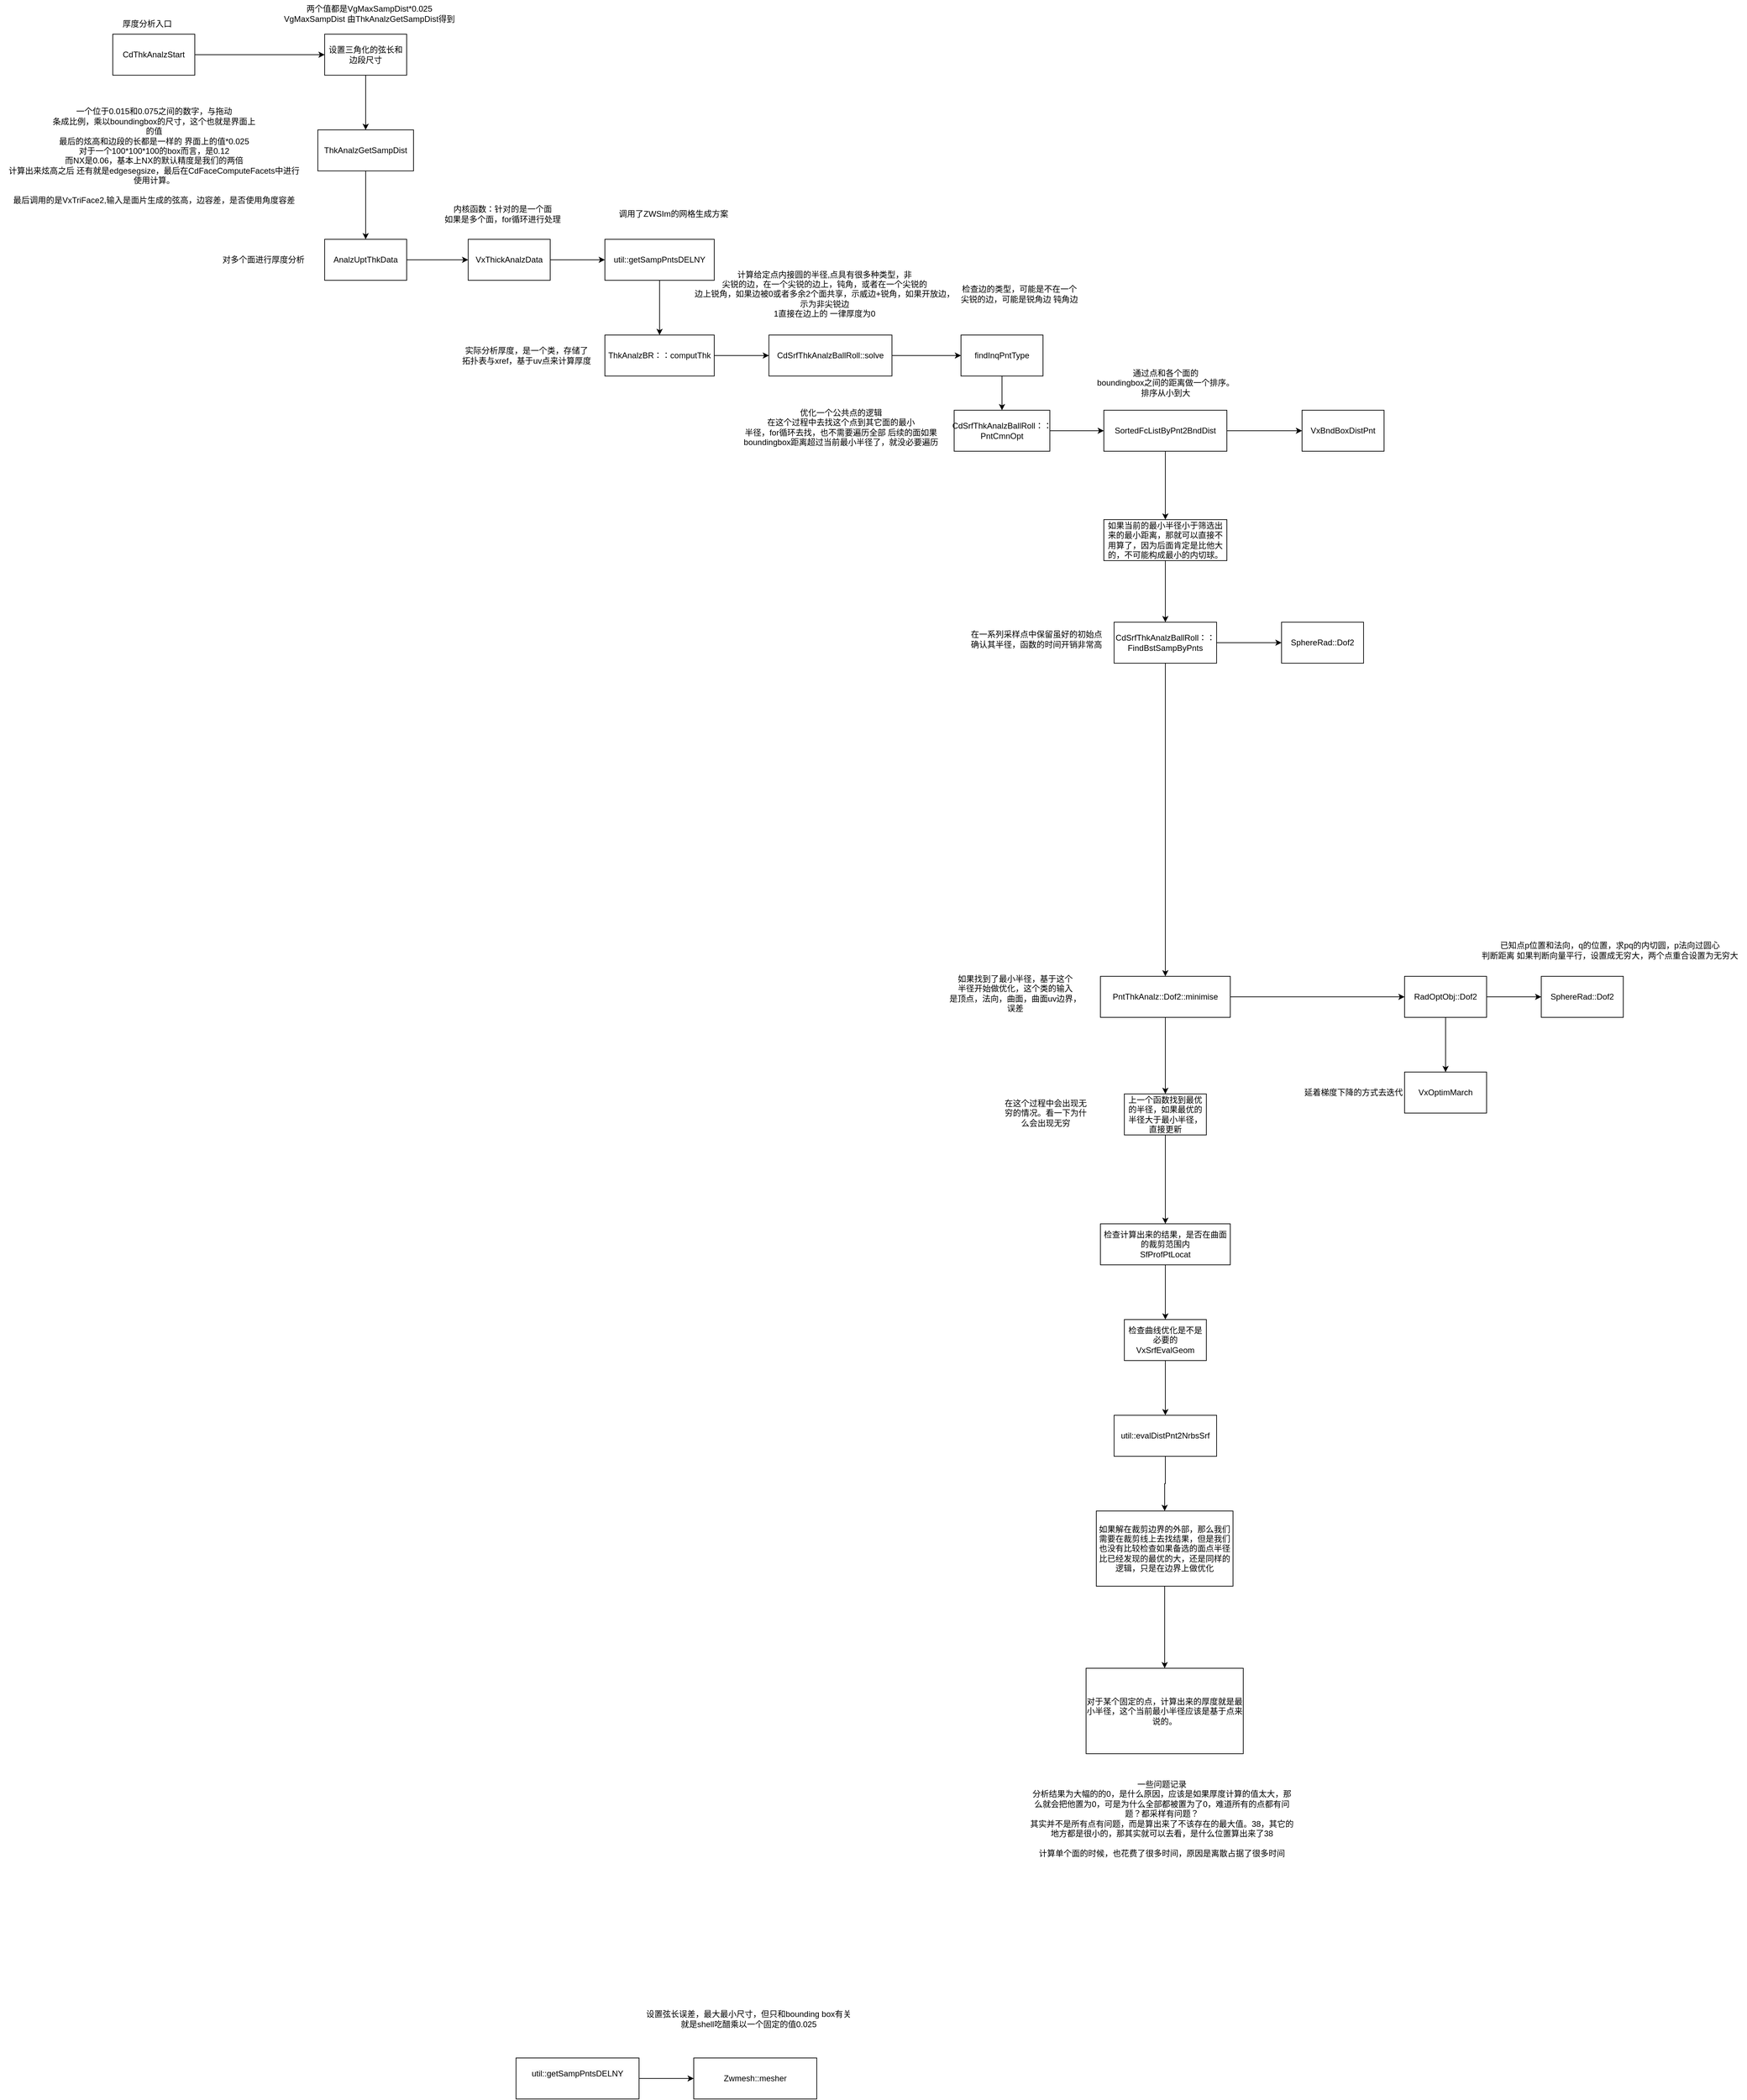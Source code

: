 <mxfile version="26.1.1">
  <diagram name="第 1 页" id="dV9d5kfHoJYqryXLZVpb">
    <mxGraphModel dx="1781" dy="1826" grid="1" gridSize="10" guides="1" tooltips="1" connect="1" arrows="1" fold="1" page="1" pageScale="1" pageWidth="827" pageHeight="1169" math="0" shadow="0">
      <root>
        <mxCell id="0" />
        <mxCell id="1" parent="0" />
        <mxCell id="CfAGBnT5n9i4eeg3r3g5-7" value="" style="edgeStyle=orthogonalEdgeStyle;rounded=0;orthogonalLoop=1;jettySize=auto;html=1;" parent="1" source="aT8bgAMm1Phkdu1ahp4j-1" target="CfAGBnT5n9i4eeg3r3g5-6" edge="1">
          <mxGeometry relative="1" as="geometry" />
        </mxCell>
        <mxCell id="aT8bgAMm1Phkdu1ahp4j-1" value="CdThkAnalzStart" style="rounded=0;whiteSpace=wrap;html=1;" parent="1" vertex="1">
          <mxGeometry y="-10" width="120" height="60" as="geometry" />
        </mxCell>
        <mxCell id="aT8bgAMm1Phkdu1ahp4j-2" value="厚度分析入口" style="text;html=1;align=center;verticalAlign=middle;resizable=0;points=[];autosize=1;strokeColor=none;fillColor=none;" parent="1" vertex="1">
          <mxGeometry y="-40" width="100" height="30" as="geometry" />
        </mxCell>
        <mxCell id="aT8bgAMm1Phkdu1ahp4j-3" value="内核函数：针对的是一个面&lt;div&gt;如果是多个面，for循环进行处理&lt;/div&gt;" style="text;html=1;align=center;verticalAlign=middle;resizable=0;points=[];autosize=1;strokeColor=none;fillColor=none;" parent="1" vertex="1">
          <mxGeometry x="475" y="233" width="190" height="40" as="geometry" />
        </mxCell>
        <mxCell id="aT8bgAMm1Phkdu1ahp4j-6" value="" style="edgeStyle=orthogonalEdgeStyle;rounded=0;orthogonalLoop=1;jettySize=auto;html=1;" parent="1" source="aT8bgAMm1Phkdu1ahp4j-4" target="aT8bgAMm1Phkdu1ahp4j-5" edge="1">
          <mxGeometry relative="1" as="geometry" />
        </mxCell>
        <mxCell id="aT8bgAMm1Phkdu1ahp4j-4" value="VxThickAnalzData" style="rounded=0;whiteSpace=wrap;html=1;" parent="1" vertex="1">
          <mxGeometry x="520" y="290" width="120" height="60" as="geometry" />
        </mxCell>
        <mxCell id="aT8bgAMm1Phkdu1ahp4j-9" value="" style="edgeStyle=orthogonalEdgeStyle;rounded=0;orthogonalLoop=1;jettySize=auto;html=1;" parent="1" source="aT8bgAMm1Phkdu1ahp4j-5" target="aT8bgAMm1Phkdu1ahp4j-8" edge="1">
          <mxGeometry relative="1" as="geometry" />
        </mxCell>
        <mxCell id="aT8bgAMm1Phkdu1ahp4j-5" value="util::getSampPntsDELNY" style="whiteSpace=wrap;html=1;rounded=0;" parent="1" vertex="1">
          <mxGeometry x="720" y="290" width="160" height="60" as="geometry" />
        </mxCell>
        <mxCell id="aT8bgAMm1Phkdu1ahp4j-7" value="调用了ZWSIm的网格生成方案" style="text;html=1;align=center;verticalAlign=middle;resizable=0;points=[];autosize=1;strokeColor=none;fillColor=none;" parent="1" vertex="1">
          <mxGeometry x="730" y="238" width="180" height="30" as="geometry" />
        </mxCell>
        <mxCell id="aT8bgAMm1Phkdu1ahp4j-12" value="" style="edgeStyle=orthogonalEdgeStyle;rounded=0;orthogonalLoop=1;jettySize=auto;html=1;" parent="1" source="aT8bgAMm1Phkdu1ahp4j-8" target="aT8bgAMm1Phkdu1ahp4j-11" edge="1">
          <mxGeometry relative="1" as="geometry" />
        </mxCell>
        <mxCell id="aT8bgAMm1Phkdu1ahp4j-8" value="ThkAnalzBR：：computThk" style="whiteSpace=wrap;html=1;rounded=0;" parent="1" vertex="1">
          <mxGeometry x="720" y="430" width="160" height="60" as="geometry" />
        </mxCell>
        <mxCell id="aT8bgAMm1Phkdu1ahp4j-10" value="实际分析厚度，是一个类，存储了&lt;div&gt;拓扑表与xref，基于uv点来计算厚度&lt;/div&gt;" style="text;html=1;align=center;verticalAlign=middle;resizable=0;points=[];autosize=1;strokeColor=none;fillColor=none;" parent="1" vertex="1">
          <mxGeometry x="500" y="440" width="210" height="40" as="geometry" />
        </mxCell>
        <mxCell id="0MYZi5OnE9yP6dwaYLyv-3" value="" style="edgeStyle=orthogonalEdgeStyle;rounded=0;orthogonalLoop=1;jettySize=auto;html=1;" parent="1" source="aT8bgAMm1Phkdu1ahp4j-11" target="0MYZi5OnE9yP6dwaYLyv-2" edge="1">
          <mxGeometry relative="1" as="geometry" />
        </mxCell>
        <mxCell id="aT8bgAMm1Phkdu1ahp4j-11" value="CdSrfThkAnalzBallRoll::solve" style="whiteSpace=wrap;html=1;rounded=0;" parent="1" vertex="1">
          <mxGeometry x="960" y="430" width="180" height="60" as="geometry" />
        </mxCell>
        <mxCell id="oxWk2cqith01Cq_rCvkJ-1" value="计算给定点内接圆的半径,点具有很多种类型，非&lt;div&gt;尖锐的边，在一个尖锐的边上，钝角，或者在一个尖锐的&lt;/div&gt;&lt;div&gt;边上锐角，如果边被0或者多余2个面共享，示威边+锐角，如果开放边，&lt;/div&gt;&lt;div&gt;示为非尖锐边&lt;/div&gt;&lt;div&gt;1直接在边上的 一律厚度为0&lt;/div&gt;" style="text;html=1;align=center;verticalAlign=middle;resizable=0;points=[];autosize=1;strokeColor=none;fillColor=none;" parent="1" vertex="1">
          <mxGeometry x="841" y="325" width="400" height="90" as="geometry" />
        </mxCell>
        <mxCell id="oxWk2cqith01Cq_rCvkJ-6" value="" style="edgeStyle=orthogonalEdgeStyle;rounded=0;orthogonalLoop=1;jettySize=auto;html=1;" parent="1" source="oxWk2cqith01Cq_rCvkJ-2" target="oxWk2cqith01Cq_rCvkJ-5" edge="1">
          <mxGeometry relative="1" as="geometry" />
        </mxCell>
        <mxCell id="oxWk2cqith01Cq_rCvkJ-2" value="CdSrfThkAnalzBallRoll：：PntCmnOpt" style="whiteSpace=wrap;html=1;rounded=0;" parent="1" vertex="1">
          <mxGeometry x="1231" y="540" width="140" height="60" as="geometry" />
        </mxCell>
        <mxCell id="oxWk2cqith01Cq_rCvkJ-4" value="优化一个公共点的逻辑&lt;div&gt;在这个过程中去找这个点到其它面的最小&lt;/div&gt;&lt;div&gt;半径，for循环去找，也不需要遍历全部 后续的面如果&lt;/div&gt;&lt;div&gt;boundingbox距离超过当前最小半径了，就没必要遍历&lt;/div&gt;" style="text;html=1;align=center;verticalAlign=middle;resizable=0;points=[];autosize=1;strokeColor=none;fillColor=none;" parent="1" vertex="1">
          <mxGeometry x="910" y="530" width="310" height="70" as="geometry" />
        </mxCell>
        <mxCell id="oxWk2cqith01Cq_rCvkJ-9" value="" style="edgeStyle=orthogonalEdgeStyle;rounded=0;orthogonalLoop=1;jettySize=auto;html=1;" parent="1" source="oxWk2cqith01Cq_rCvkJ-5" target="oxWk2cqith01Cq_rCvkJ-8" edge="1">
          <mxGeometry relative="1" as="geometry" />
        </mxCell>
        <mxCell id="0MYZi5OnE9yP6dwaYLyv-15" value="" style="edgeStyle=orthogonalEdgeStyle;rounded=0;orthogonalLoop=1;jettySize=auto;html=1;" parent="1" source="oxWk2cqith01Cq_rCvkJ-5" target="0MYZi5OnE9yP6dwaYLyv-14" edge="1">
          <mxGeometry relative="1" as="geometry" />
        </mxCell>
        <mxCell id="oxWk2cqith01Cq_rCvkJ-5" value="SortedFcListByPnt2BndDist" style="whiteSpace=wrap;html=1;rounded=0;" parent="1" vertex="1">
          <mxGeometry x="1450" y="540" width="180" height="60" as="geometry" />
        </mxCell>
        <mxCell id="oxWk2cqith01Cq_rCvkJ-7" value="通过点和各个面的&lt;div&gt;boundingbox之间的距离做一个排序。&lt;/div&gt;&lt;div&gt;排序从小到大&lt;/div&gt;" style="text;html=1;align=center;verticalAlign=middle;resizable=0;points=[];autosize=1;strokeColor=none;fillColor=none;" parent="1" vertex="1">
          <mxGeometry x="1430" y="470" width="220" height="60" as="geometry" />
        </mxCell>
        <mxCell id="oxWk2cqith01Cq_rCvkJ-11" value="" style="edgeStyle=orthogonalEdgeStyle;rounded=0;orthogonalLoop=1;jettySize=auto;html=1;" parent="1" source="oxWk2cqith01Cq_rCvkJ-8" target="oxWk2cqith01Cq_rCvkJ-10" edge="1">
          <mxGeometry relative="1" as="geometry" />
        </mxCell>
        <mxCell id="oxWk2cqith01Cq_rCvkJ-8" value="如果当前的最小半径小于筛选出来的最小距离，那就可以直接不用算了，因为后面肯定是比他大的，不可能构成最小的内切球。" style="whiteSpace=wrap;html=1;rounded=0;" parent="1" vertex="1">
          <mxGeometry x="1450" y="700" width="180" height="60" as="geometry" />
        </mxCell>
        <mxCell id="oxWk2cqith01Cq_rCvkJ-14" value="" style="edgeStyle=orthogonalEdgeStyle;rounded=0;orthogonalLoop=1;jettySize=auto;html=1;" parent="1" source="oxWk2cqith01Cq_rCvkJ-10" target="oxWk2cqith01Cq_rCvkJ-13" edge="1">
          <mxGeometry relative="1" as="geometry" />
        </mxCell>
        <mxCell id="0MYZi5OnE9yP6dwaYLyv-7" value="" style="edgeStyle=orthogonalEdgeStyle;rounded=0;orthogonalLoop=1;jettySize=auto;html=1;" parent="1" source="oxWk2cqith01Cq_rCvkJ-10" target="0MYZi5OnE9yP6dwaYLyv-6" edge="1">
          <mxGeometry relative="1" as="geometry" />
        </mxCell>
        <mxCell id="oxWk2cqith01Cq_rCvkJ-10" value="CdSrfThkAnalzBallRoll：：FindBstSampByPnts" style="rounded=0;whiteSpace=wrap;html=1;" parent="1" vertex="1">
          <mxGeometry x="1465" y="850" width="150" height="60" as="geometry" />
        </mxCell>
        <mxCell id="oxWk2cqith01Cq_rCvkJ-12" value="在一系列采样点中保留虽好的初始点&lt;div&gt;确认其半径，函数的时间开销非常高&lt;/div&gt;" style="text;html=1;align=center;verticalAlign=middle;resizable=0;points=[];autosize=1;strokeColor=none;fillColor=none;" parent="1" vertex="1">
          <mxGeometry x="1241" y="855" width="220" height="40" as="geometry" />
        </mxCell>
        <mxCell id="oxWk2cqith01Cq_rCvkJ-23" value="" style="edgeStyle=orthogonalEdgeStyle;rounded=0;orthogonalLoop=1;jettySize=auto;html=1;" parent="1" source="oxWk2cqith01Cq_rCvkJ-13" target="oxWk2cqith01Cq_rCvkJ-22" edge="1">
          <mxGeometry relative="1" as="geometry" />
        </mxCell>
        <mxCell id="_6llvSVugQZKgMcLOzzU-2" value="" style="edgeStyle=orthogonalEdgeStyle;rounded=0;orthogonalLoop=1;jettySize=auto;html=1;" parent="1" source="oxWk2cqith01Cq_rCvkJ-13" target="_6llvSVugQZKgMcLOzzU-1" edge="1">
          <mxGeometry relative="1" as="geometry" />
        </mxCell>
        <mxCell id="oxWk2cqith01Cq_rCvkJ-13" value="PntThkAnalz::Dof2::minimise" style="rounded=0;whiteSpace=wrap;html=1;" parent="1" vertex="1">
          <mxGeometry x="1445" y="1368" width="190" height="60" as="geometry" />
        </mxCell>
        <mxCell id="oxWk2cqith01Cq_rCvkJ-15" value="如果找到了最小半径，基于这个&lt;div&gt;半径开始做优化，这个类的输入&lt;/div&gt;&lt;div&gt;是顶点，法向，曲面，曲面uv边界，&lt;/div&gt;&lt;div&gt;误差&lt;/div&gt;" style="text;html=1;align=center;verticalAlign=middle;resizable=0;points=[];autosize=1;strokeColor=none;fillColor=none;" parent="1" vertex="1">
          <mxGeometry x="1210" y="1358" width="220" height="70" as="geometry" />
        </mxCell>
        <mxCell id="0MYZi5OnE9yP6dwaYLyv-9" value="" style="edgeStyle=orthogonalEdgeStyle;rounded=0;orthogonalLoop=1;jettySize=auto;html=1;" parent="1" source="oxWk2cqith01Cq_rCvkJ-16" target="0MYZi5OnE9yP6dwaYLyv-8" edge="1">
          <mxGeometry relative="1" as="geometry" />
        </mxCell>
        <mxCell id="oxWk2cqith01Cq_rCvkJ-16" value="检查计算出来的结果，是否在曲面的裁剪范围内&lt;div&gt;SfProfPtLocat&lt;/div&gt;" style="rounded=0;whiteSpace=wrap;html=1;" parent="1" vertex="1">
          <mxGeometry x="1445" y="1730" width="190" height="60" as="geometry" />
        </mxCell>
        <mxCell id="oxWk2cqith01Cq_rCvkJ-21" value="" style="edgeStyle=orthogonalEdgeStyle;rounded=0;orthogonalLoop=1;jettySize=auto;html=1;" parent="1" source="oxWk2cqith01Cq_rCvkJ-18" target="oxWk2cqith01Cq_rCvkJ-20" edge="1">
          <mxGeometry relative="1" as="geometry" />
        </mxCell>
        <mxCell id="oxWk2cqith01Cq_rCvkJ-18" value="如果解在裁剪边界的外部，那么我们需要在裁剪线上去找结果，但是我们也没有比较检查如果备选的面点半径比已经发现的最优的大，还是同样的逻辑，只是在边界上做优化" style="whiteSpace=wrap;html=1;rounded=0;" parent="1" vertex="1">
          <mxGeometry x="1439" y="2150" width="200" height="110" as="geometry" />
        </mxCell>
        <mxCell id="oxWk2cqith01Cq_rCvkJ-20" value="对于某个固定的点，计算出来的厚度就是最小半径，这个当前最小半径应该是基于点来说的。" style="whiteSpace=wrap;html=1;rounded=0;" parent="1" vertex="1">
          <mxGeometry x="1424" y="2380" width="230" height="125" as="geometry" />
        </mxCell>
        <mxCell id="oxWk2cqith01Cq_rCvkJ-25" value="" style="edgeStyle=orthogonalEdgeStyle;rounded=0;orthogonalLoop=1;jettySize=auto;html=1;" parent="1" source="oxWk2cqith01Cq_rCvkJ-22" target="oxWk2cqith01Cq_rCvkJ-24" edge="1">
          <mxGeometry relative="1" as="geometry" />
        </mxCell>
        <mxCell id="oxWk2cqith01Cq_rCvkJ-28" value="" style="edgeStyle=orthogonalEdgeStyle;rounded=0;orthogonalLoop=1;jettySize=auto;html=1;" parent="1" source="oxWk2cqith01Cq_rCvkJ-22" target="oxWk2cqith01Cq_rCvkJ-27" edge="1">
          <mxGeometry relative="1" as="geometry" />
        </mxCell>
        <mxCell id="oxWk2cqith01Cq_rCvkJ-22" value="RadOptObj::Dof2" style="whiteSpace=wrap;html=1;rounded=0;" parent="1" vertex="1">
          <mxGeometry x="1890" y="1368" width="120" height="60" as="geometry" />
        </mxCell>
        <mxCell id="oxWk2cqith01Cq_rCvkJ-24" value="VxOptimMarch" style="whiteSpace=wrap;html=1;rounded=0;" parent="1" vertex="1">
          <mxGeometry x="1890" y="1508" width="120" height="60" as="geometry" />
        </mxCell>
        <mxCell id="oxWk2cqith01Cq_rCvkJ-26" value="延着梯度下降的方式去迭代" style="text;html=1;align=center;verticalAlign=middle;resizable=0;points=[];autosize=1;strokeColor=none;fillColor=none;" parent="1" vertex="1">
          <mxGeometry x="1730" y="1523" width="170" height="30" as="geometry" />
        </mxCell>
        <mxCell id="oxWk2cqith01Cq_rCvkJ-27" value="SphereRad::Dof2" style="whiteSpace=wrap;html=1;rounded=0;" parent="1" vertex="1">
          <mxGeometry x="2090" y="1368" width="120" height="60" as="geometry" />
        </mxCell>
        <mxCell id="oxWk2cqith01Cq_rCvkJ-29" value="已知点p位置和法向，q的位置，求pq的内切圆，p法向过圆心&lt;div&gt;判断距离 如果判断向量平行，设置成无穷大，两个点重合设置为无穷大&lt;/div&gt;" style="text;html=1;align=center;verticalAlign=middle;resizable=0;points=[];autosize=1;strokeColor=none;fillColor=none;" parent="1" vertex="1">
          <mxGeometry x="1990" y="1310" width="400" height="40" as="geometry" />
        </mxCell>
        <mxCell id="aNSUIMKmmiX07PX_70v_-1" value="一些问题记录&lt;div&gt;分析结果为大幅的的0，是什么原因，应该是如果厚度计算的值太大，那么就会把他置为0，可是为什么全部都被置为了0，难道所有的点都有问题？都采样有问题？&lt;/div&gt;&lt;div&gt;其实并不是所有点有问题，而是算出来了不该存在的最大值。38，其它的地方都是很小的，那其实就可以去看，是什么位置算出来了38&lt;/div&gt;&lt;div&gt;&lt;br&gt;&lt;/div&gt;&lt;div&gt;计算单个面的时候，也花费了很多时间，原因是离散占据了很多时间&lt;/div&gt;" style="text;html=1;align=center;verticalAlign=middle;whiteSpace=wrap;rounded=0;" parent="1" vertex="1">
          <mxGeometry x="1340" y="2530" width="390" height="140" as="geometry" />
        </mxCell>
        <mxCell id="_6llvSVugQZKgMcLOzzU-4" value="" style="edgeStyle=orthogonalEdgeStyle;rounded=0;orthogonalLoop=1;jettySize=auto;html=1;" parent="1" source="_6llvSVugQZKgMcLOzzU-1" edge="1">
          <mxGeometry relative="1" as="geometry">
            <mxPoint x="1540" y="1730" as="targetPoint" />
          </mxGeometry>
        </mxCell>
        <mxCell id="_6llvSVugQZKgMcLOzzU-1" value="上一个函数找到最优的半径，如果最优的半径大于最小半径，直接更新" style="rounded=0;whiteSpace=wrap;html=1;" parent="1" vertex="1">
          <mxGeometry x="1480" y="1540" width="120" height="60" as="geometry" />
        </mxCell>
        <mxCell id="_6llvSVugQZKgMcLOzzU-5" value="在这个过程中会出现无穷的情况。看一下为什么会出现无穷" style="text;html=1;align=center;verticalAlign=middle;whiteSpace=wrap;rounded=0;" parent="1" vertex="1">
          <mxGeometry x="1300" y="1553" width="130" height="30" as="geometry" />
        </mxCell>
        <mxCell id="_6llvSVugQZKgMcLOzzU-7" value="" style="edgeStyle=orthogonalEdgeStyle;rounded=0;orthogonalLoop=1;jettySize=auto;html=1;" parent="1" source="_6llvSVugQZKgMcLOzzU-6" target="aT8bgAMm1Phkdu1ahp4j-4" edge="1">
          <mxGeometry relative="1" as="geometry" />
        </mxCell>
        <mxCell id="_6llvSVugQZKgMcLOzzU-6" value="AnalzUptThkData" style="rounded=0;whiteSpace=wrap;html=1;" parent="1" vertex="1">
          <mxGeometry x="310" y="290" width="120" height="60" as="geometry" />
        </mxCell>
        <mxCell id="_6llvSVugQZKgMcLOzzU-8" value="对多个面进行厚度分析" style="text;html=1;align=center;verticalAlign=middle;resizable=0;points=[];autosize=1;strokeColor=none;fillColor=none;" parent="1" vertex="1">
          <mxGeometry x="150" y="305" width="140" height="30" as="geometry" />
        </mxCell>
        <mxCell id="0MYZi5OnE9yP6dwaYLyv-4" value="" style="edgeStyle=orthogonalEdgeStyle;rounded=0;orthogonalLoop=1;jettySize=auto;html=1;" parent="1" source="0MYZi5OnE9yP6dwaYLyv-2" target="oxWk2cqith01Cq_rCvkJ-2" edge="1">
          <mxGeometry relative="1" as="geometry" />
        </mxCell>
        <mxCell id="0MYZi5OnE9yP6dwaYLyv-2" value="findInqPntType" style="rounded=0;whiteSpace=wrap;html=1;" parent="1" vertex="1">
          <mxGeometry x="1241" y="430" width="120" height="60" as="geometry" />
        </mxCell>
        <mxCell id="0MYZi5OnE9yP6dwaYLyv-5" value="检查边的类型，可能是不在一个&lt;br&gt;尖锐的边，可能是锐角边 钝角边" style="text;html=1;align=center;verticalAlign=middle;resizable=0;points=[];autosize=1;strokeColor=none;fillColor=none;" parent="1" vertex="1">
          <mxGeometry x="1231" y="350" width="190" height="40" as="geometry" />
        </mxCell>
        <mxCell id="0MYZi5OnE9yP6dwaYLyv-6" value="SphereRad::Dof2" style="whiteSpace=wrap;html=1;rounded=0;" parent="1" vertex="1">
          <mxGeometry x="1710" y="850" width="120" height="60" as="geometry" />
        </mxCell>
        <mxCell id="0MYZi5OnE9yP6dwaYLyv-12" value="" style="edgeStyle=orthogonalEdgeStyle;rounded=0;orthogonalLoop=1;jettySize=auto;html=1;" parent="1" source="0MYZi5OnE9yP6dwaYLyv-8" target="0MYZi5OnE9yP6dwaYLyv-11" edge="1">
          <mxGeometry relative="1" as="geometry" />
        </mxCell>
        <mxCell id="0MYZi5OnE9yP6dwaYLyv-8" value="检查曲线优化是不是必要的&lt;div&gt;VxSrfEvalGeom&lt;/div&gt;" style="rounded=0;whiteSpace=wrap;html=1;" parent="1" vertex="1">
          <mxGeometry x="1480" y="1870" width="120" height="60" as="geometry" />
        </mxCell>
        <mxCell id="0MYZi5OnE9yP6dwaYLyv-13" value="" style="edgeStyle=orthogonalEdgeStyle;rounded=0;orthogonalLoop=1;jettySize=auto;html=1;" parent="1" source="0MYZi5OnE9yP6dwaYLyv-11" target="oxWk2cqith01Cq_rCvkJ-18" edge="1">
          <mxGeometry relative="1" as="geometry" />
        </mxCell>
        <mxCell id="0MYZi5OnE9yP6dwaYLyv-11" value="util::evalDistPnt2&lt;span style=&quot;background-color: transparent; color: light-dark(rgb(0, 0, 0), rgb(255, 255, 255));&quot;&gt;NrbsSrf&lt;/span&gt;" style="rounded=0;whiteSpace=wrap;html=1;" parent="1" vertex="1">
          <mxGeometry x="1465" y="2010" width="150" height="60" as="geometry" />
        </mxCell>
        <mxCell id="0MYZi5OnE9yP6dwaYLyv-14" value="VxBndBoxDistPnt" style="whiteSpace=wrap;html=1;rounded=0;" parent="1" vertex="1">
          <mxGeometry x="1740" y="540" width="120" height="60" as="geometry" />
        </mxCell>
        <mxCell id="CfAGBnT5n9i4eeg3r3g5-4" value="" style="edgeStyle=orthogonalEdgeStyle;rounded=0;orthogonalLoop=1;jettySize=auto;html=1;" parent="1" source="CfAGBnT5n9i4eeg3r3g5-2" target="CfAGBnT5n9i4eeg3r3g5-3" edge="1">
          <mxGeometry relative="1" as="geometry" />
        </mxCell>
        <mxCell id="CfAGBnT5n9i4eeg3r3g5-2" value="&#xa;&lt;span style=&quot;color: rgb(0, 0, 0); font-family: Helvetica; font-size: 12px; font-style: normal; font-variant-ligatures: normal; font-variant-caps: normal; font-weight: 400; letter-spacing: normal; orphans: 2; text-align: center; text-indent: 0px; text-transform: none; widows: 2; word-spacing: 0px; -webkit-text-stroke-width: 0px; white-space: normal; background-color: rgb(251, 251, 251); text-decoration-thickness: initial; text-decoration-style: initial; text-decoration-color: initial; display: inline !important; float: none;&quot;&gt;util::getSampPntsDELNY&lt;/span&gt;&#xa;&#xa;" style="rounded=0;whiteSpace=wrap;html=1;" parent="1" vertex="1">
          <mxGeometry x="590" y="2950" width="180" height="60" as="geometry" />
        </mxCell>
        <mxCell id="CfAGBnT5n9i4eeg3r3g5-3" value="Zwmesh::mesher" style="rounded=0;whiteSpace=wrap;html=1;" parent="1" vertex="1">
          <mxGeometry x="850" y="2950" width="180" height="60" as="geometry" />
        </mxCell>
        <mxCell id="CfAGBnT5n9i4eeg3r3g5-5" value="设置弦长误差，最大最小尺寸，但只和bounding box有关&lt;div&gt;就是shell吃醋乘以一个固定的值0.025&lt;/div&gt;" style="text;html=1;align=center;verticalAlign=middle;resizable=0;points=[];autosize=1;strokeColor=none;fillColor=none;" parent="1" vertex="1">
          <mxGeometry x="770" y="2873" width="320" height="40" as="geometry" />
        </mxCell>
        <mxCell id="CfAGBnT5n9i4eeg3r3g5-11" value="" style="edgeStyle=orthogonalEdgeStyle;rounded=0;orthogonalLoop=1;jettySize=auto;html=1;" parent="1" source="CfAGBnT5n9i4eeg3r3g5-6" target="CfAGBnT5n9i4eeg3r3g5-10" edge="1">
          <mxGeometry relative="1" as="geometry" />
        </mxCell>
        <mxCell id="CfAGBnT5n9i4eeg3r3g5-6" value="设置三角化的弦长和边段尺寸" style="whiteSpace=wrap;html=1;rounded=0;" parent="1" vertex="1">
          <mxGeometry x="310" y="-10" width="120" height="60" as="geometry" />
        </mxCell>
        <mxCell id="CfAGBnT5n9i4eeg3r3g5-9" value="两个值都是VgMaxSampDist*0.025&lt;div&gt;VgMaxSampDist 由ThkAnalzGetSampDist得到&lt;/div&gt;" style="text;html=1;align=center;verticalAlign=middle;resizable=0;points=[];autosize=1;strokeColor=none;fillColor=none;" parent="1" vertex="1">
          <mxGeometry x="240" y="-60" width="270" height="40" as="geometry" />
        </mxCell>
        <mxCell id="CfAGBnT5n9i4eeg3r3g5-12" value="" style="edgeStyle=orthogonalEdgeStyle;rounded=0;orthogonalLoop=1;jettySize=auto;html=1;" parent="1" source="CfAGBnT5n9i4eeg3r3g5-10" target="_6llvSVugQZKgMcLOzzU-6" edge="1">
          <mxGeometry relative="1" as="geometry" />
        </mxCell>
        <mxCell id="CfAGBnT5n9i4eeg3r3g5-10" value="&lt;span style=&quot;text-wrap-mode: nowrap;&quot;&gt;ThkAnalzGetSampDist&lt;/span&gt;" style="rounded=0;whiteSpace=wrap;html=1;" parent="1" vertex="1">
          <mxGeometry x="300" y="130" width="140" height="60" as="geometry" />
        </mxCell>
        <mxCell id="CfAGBnT5n9i4eeg3r3g5-14" value="一个位于0.015和0.075之间的数字，与拖动&lt;div&gt;条成比例，乘以boundingbox的尺寸，这个也就是界面上&lt;/div&gt;&lt;div&gt;的值&lt;/div&gt;&lt;div&gt;最后的炫高和边段的长都是一样的 界面上的值*0.025&lt;/div&gt;&lt;div&gt;对于一个100*100*100的box而言，是0.12&lt;/div&gt;&lt;div&gt;而NX是0.06，基本上NX的默认精度是我们的两倍&lt;/div&gt;&lt;div&gt;计算出来炫高之后 还有就是edgesegsize，最后在CdFaceComputeFacets中进行&lt;/div&gt;&lt;div&gt;使用计算。&lt;/div&gt;&lt;div&gt;&lt;br&gt;&lt;/div&gt;&lt;div&gt;最后调用的是VxTriFace2,输入是面片生成的弦高，边容差，是否使用角度容差&lt;/div&gt;&lt;div&gt;&lt;br&gt;&lt;/div&gt;" style="text;html=1;align=center;verticalAlign=middle;resizable=0;points=[];autosize=1;strokeColor=none;fillColor=none;" parent="1" vertex="1">
          <mxGeometry x="-165" y="90" width="450" height="170" as="geometry" />
        </mxCell>
      </root>
    </mxGraphModel>
  </diagram>
</mxfile>
